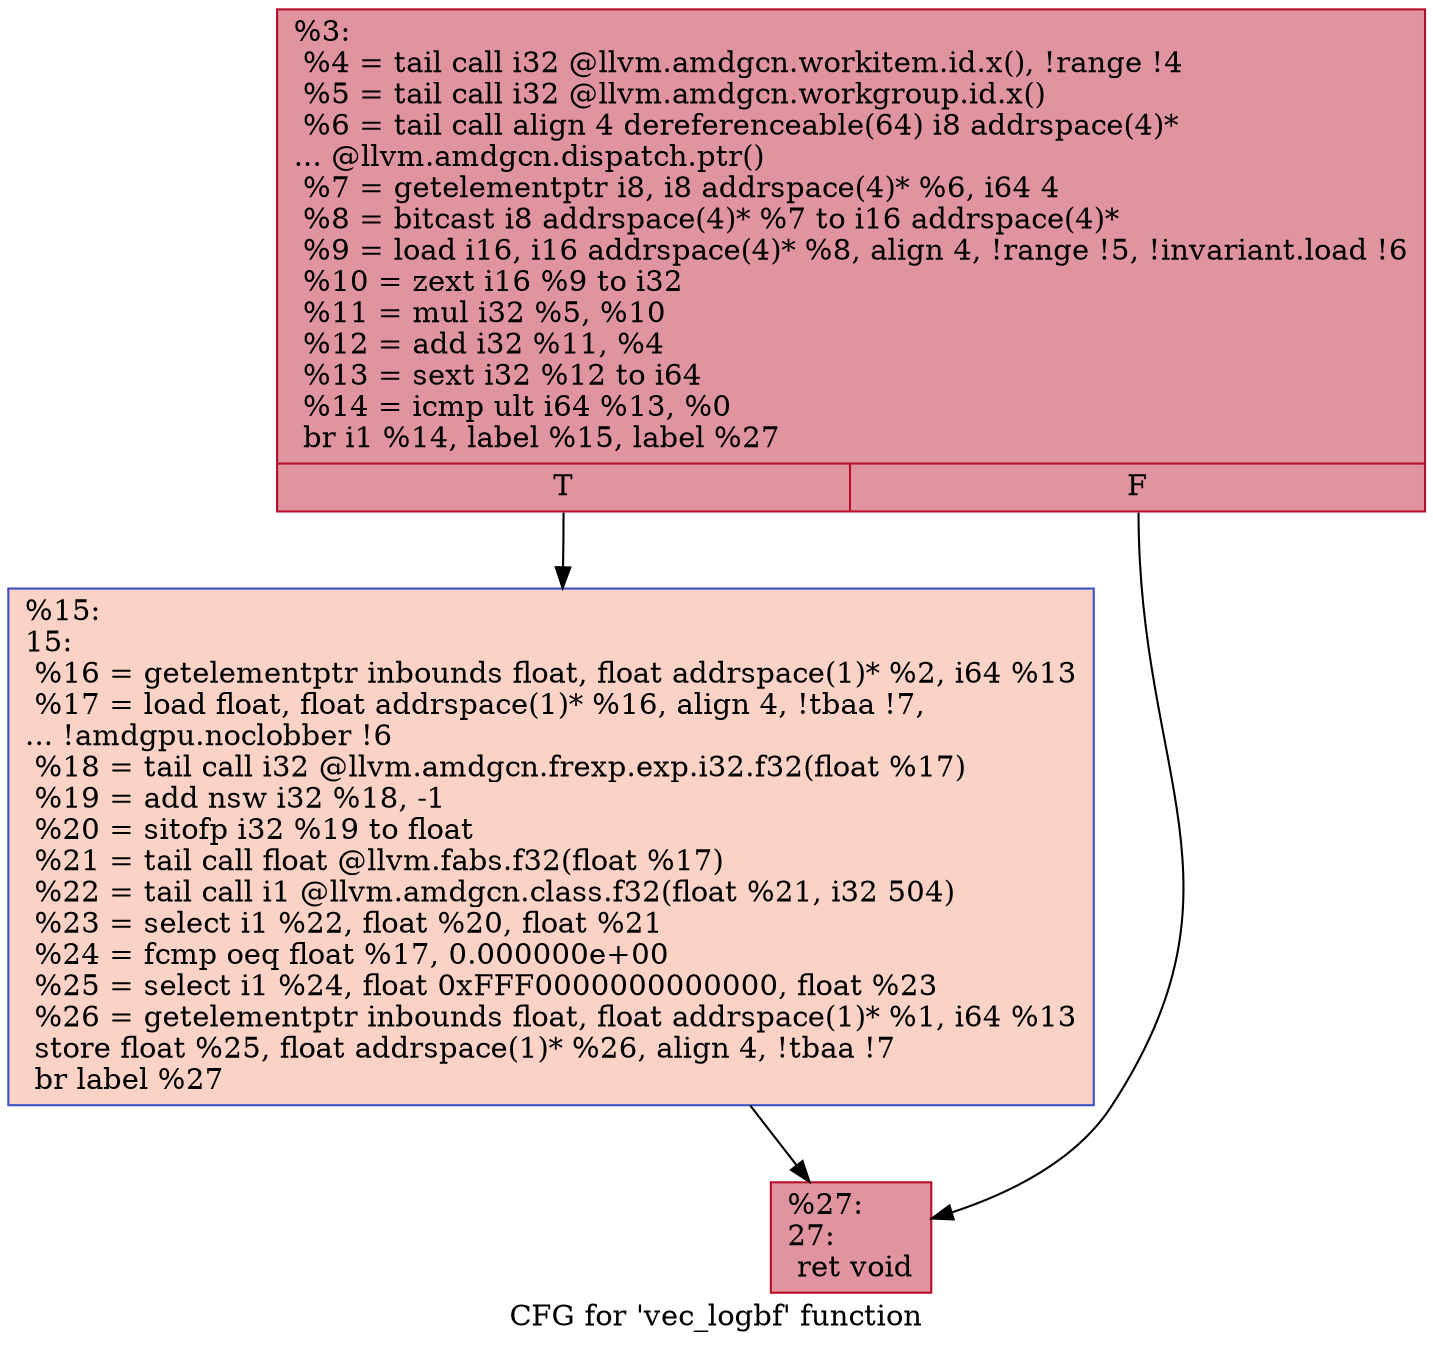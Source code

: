 digraph "CFG for 'vec_logbf' function" {
	label="CFG for 'vec_logbf' function";

	Node0x58cd350 [shape=record,color="#b70d28ff", style=filled, fillcolor="#b70d2870",label="{%3:\l  %4 = tail call i32 @llvm.amdgcn.workitem.id.x(), !range !4\l  %5 = tail call i32 @llvm.amdgcn.workgroup.id.x()\l  %6 = tail call align 4 dereferenceable(64) i8 addrspace(4)*\l... @llvm.amdgcn.dispatch.ptr()\l  %7 = getelementptr i8, i8 addrspace(4)* %6, i64 4\l  %8 = bitcast i8 addrspace(4)* %7 to i16 addrspace(4)*\l  %9 = load i16, i16 addrspace(4)* %8, align 4, !range !5, !invariant.load !6\l  %10 = zext i16 %9 to i32\l  %11 = mul i32 %5, %10\l  %12 = add i32 %11, %4\l  %13 = sext i32 %12 to i64\l  %14 = icmp ult i64 %13, %0\l  br i1 %14, label %15, label %27\l|{<s0>T|<s1>F}}"];
	Node0x58cd350:s0 -> Node0x58ce0f0;
	Node0x58cd350:s1 -> Node0x58cf360;
	Node0x58ce0f0 [shape=record,color="#3d50c3ff", style=filled, fillcolor="#f59c7d70",label="{%15:\l15:                                               \l  %16 = getelementptr inbounds float, float addrspace(1)* %2, i64 %13\l  %17 = load float, float addrspace(1)* %16, align 4, !tbaa !7,\l... !amdgpu.noclobber !6\l  %18 = tail call i32 @llvm.amdgcn.frexp.exp.i32.f32(float %17)\l  %19 = add nsw i32 %18, -1\l  %20 = sitofp i32 %19 to float\l  %21 = tail call float @llvm.fabs.f32(float %17)\l  %22 = tail call i1 @llvm.amdgcn.class.f32(float %21, i32 504)\l  %23 = select i1 %22, float %20, float %21\l  %24 = fcmp oeq float %17, 0.000000e+00\l  %25 = select i1 %24, float 0xFFF0000000000000, float %23\l  %26 = getelementptr inbounds float, float addrspace(1)* %1, i64 %13\l  store float %25, float addrspace(1)* %26, align 4, !tbaa !7\l  br label %27\l}"];
	Node0x58ce0f0 -> Node0x58cf360;
	Node0x58cf360 [shape=record,color="#b70d28ff", style=filled, fillcolor="#b70d2870",label="{%27:\l27:                                               \l  ret void\l}"];
}
